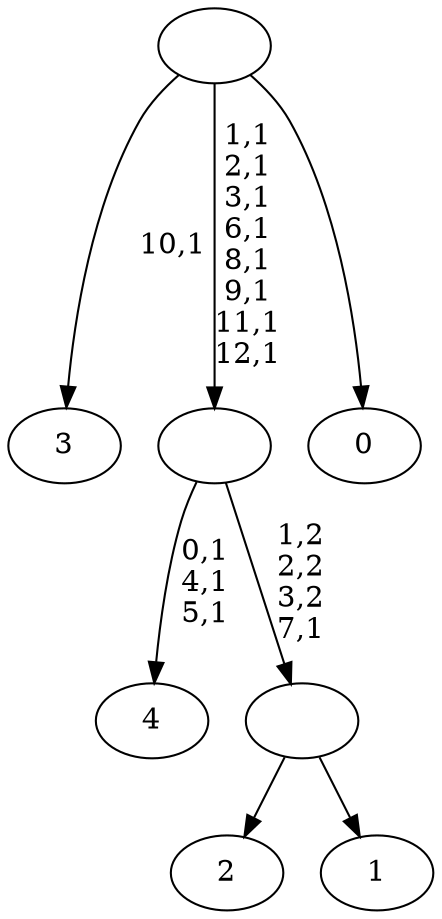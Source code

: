 digraph T {
	18 [label="4"]
	14 [label="3"]
	12 [label="2"]
	11 [label="1"]
	10 [label=""]
	9 [label=""]
	1 [label="0"]
	0 [label=""]
	10 -> 12 [label=""]
	10 -> 11 [label=""]
	9 -> 18 [label="0,1\n4,1\n5,1"]
	9 -> 10 [label="1,2\n2,2\n3,2\n7,1"]
	0 -> 9 [label="1,1\n2,1\n3,1\n6,1\n8,1\n9,1\n11,1\n12,1"]
	0 -> 14 [label="10,1"]
	0 -> 1 [label=""]
}
